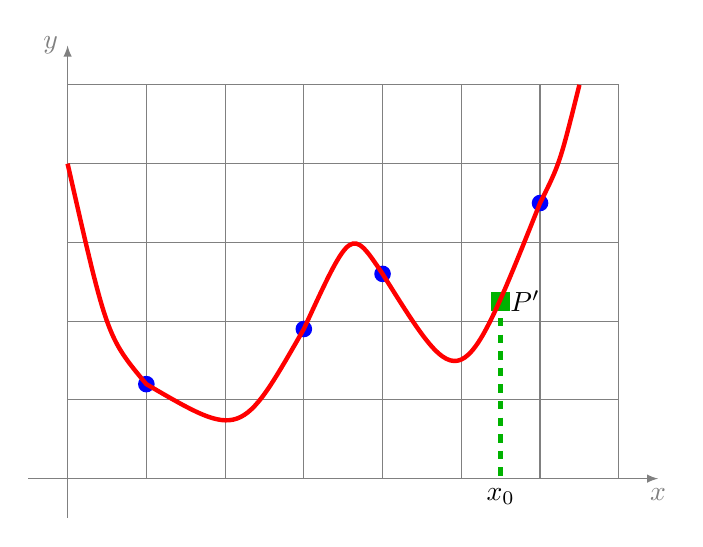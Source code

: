 \begin{tikzpicture}

\draw[->,>=latex, gray] (-0.5,0)--(7.5,0) node[below] {$x$};
\draw[->,>=latex, gray] (0,-0.5)--(0,5.5) node[left] {$y$};
\draw[gray] (0,0) grid (7,5);

\coordinate (O) at (0,0);
\coordinate (A) at (1,1+0.2);
\coordinate (B) at (3,2-0.1);
\coordinate (C) at (4,2.5+0.1);
\coordinate (D) at (6,3.5);

\fill[blue] (A) circle (3pt); %node[above  left]{$A_1$};
\fill[blue] (B) circle (3pt); %node[above left]{$A_2$};
\fill[blue] (C) circle (3pt); %node[above left]{$A_3$};
\fill[blue] (D) circle (3pt); %node[below right]{$A_4$};

\coordinate (E1) at (5.5,3.25);
% \node at (E1)[green!70!black,rectangle,fill ,draw] {};
% \node at (E1)[above] {$P$};
% \draw[green!70!black,ultra thick,dashed] (E1) -- (E1 |- O); 

\coordinate (E2) at (5.5,2.25);
\node at (E2)[green!70!black,rectangle,fill ,draw] {};
\node at (E2)[right] {$P'$};
\draw[green!70!black,ultra thick,dashed] (E2) -- (E2 |- O); 

\node at (E1 |- O) [below] {$x_0$};

% \draw[red,ultra thick] (0,0.55) -- (7,3.9); % node[black, right]{$y=ax+b$};

\draw[red,ultra thick] (0,4) 
.. controls (0.5,1.8) .. (A)
.. controls (2.2,0.5) .. (B)
.. controls (3.6,3.2) .. (C)
.. controls (5,1) .. (D)
.. controls (6.25,4) .. (6.5,5);

\end{tikzpicture}